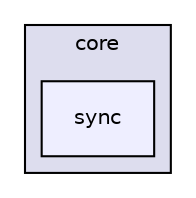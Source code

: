digraph "C:/github/FBXpythonSDK201701/FBXpythonSDK201701/2017.1/include/fbxsdk/core/sync" {
  compound=true
  node [ fontsize="10", fontname="Helvetica"];
  edge [ labelfontsize="10", labelfontname="Helvetica"];
  subgraph clusterdir_dc5f68bdde303aff54e2a4c8ef8e1df0 {
    graph [ bgcolor="#ddddee", pencolor="black", label="core" fontname="Helvetica", fontsize="10", URL="dir_dc5f68bdde303aff54e2a4c8ef8e1df0.html"]
  dir_613013198a140a99a9ced2cc06b107b9 [shape=box, label="sync", style="filled", fillcolor="#eeeeff", pencolor="black", URL="dir_613013198a140a99a9ced2cc06b107b9.html"];
  }
}
